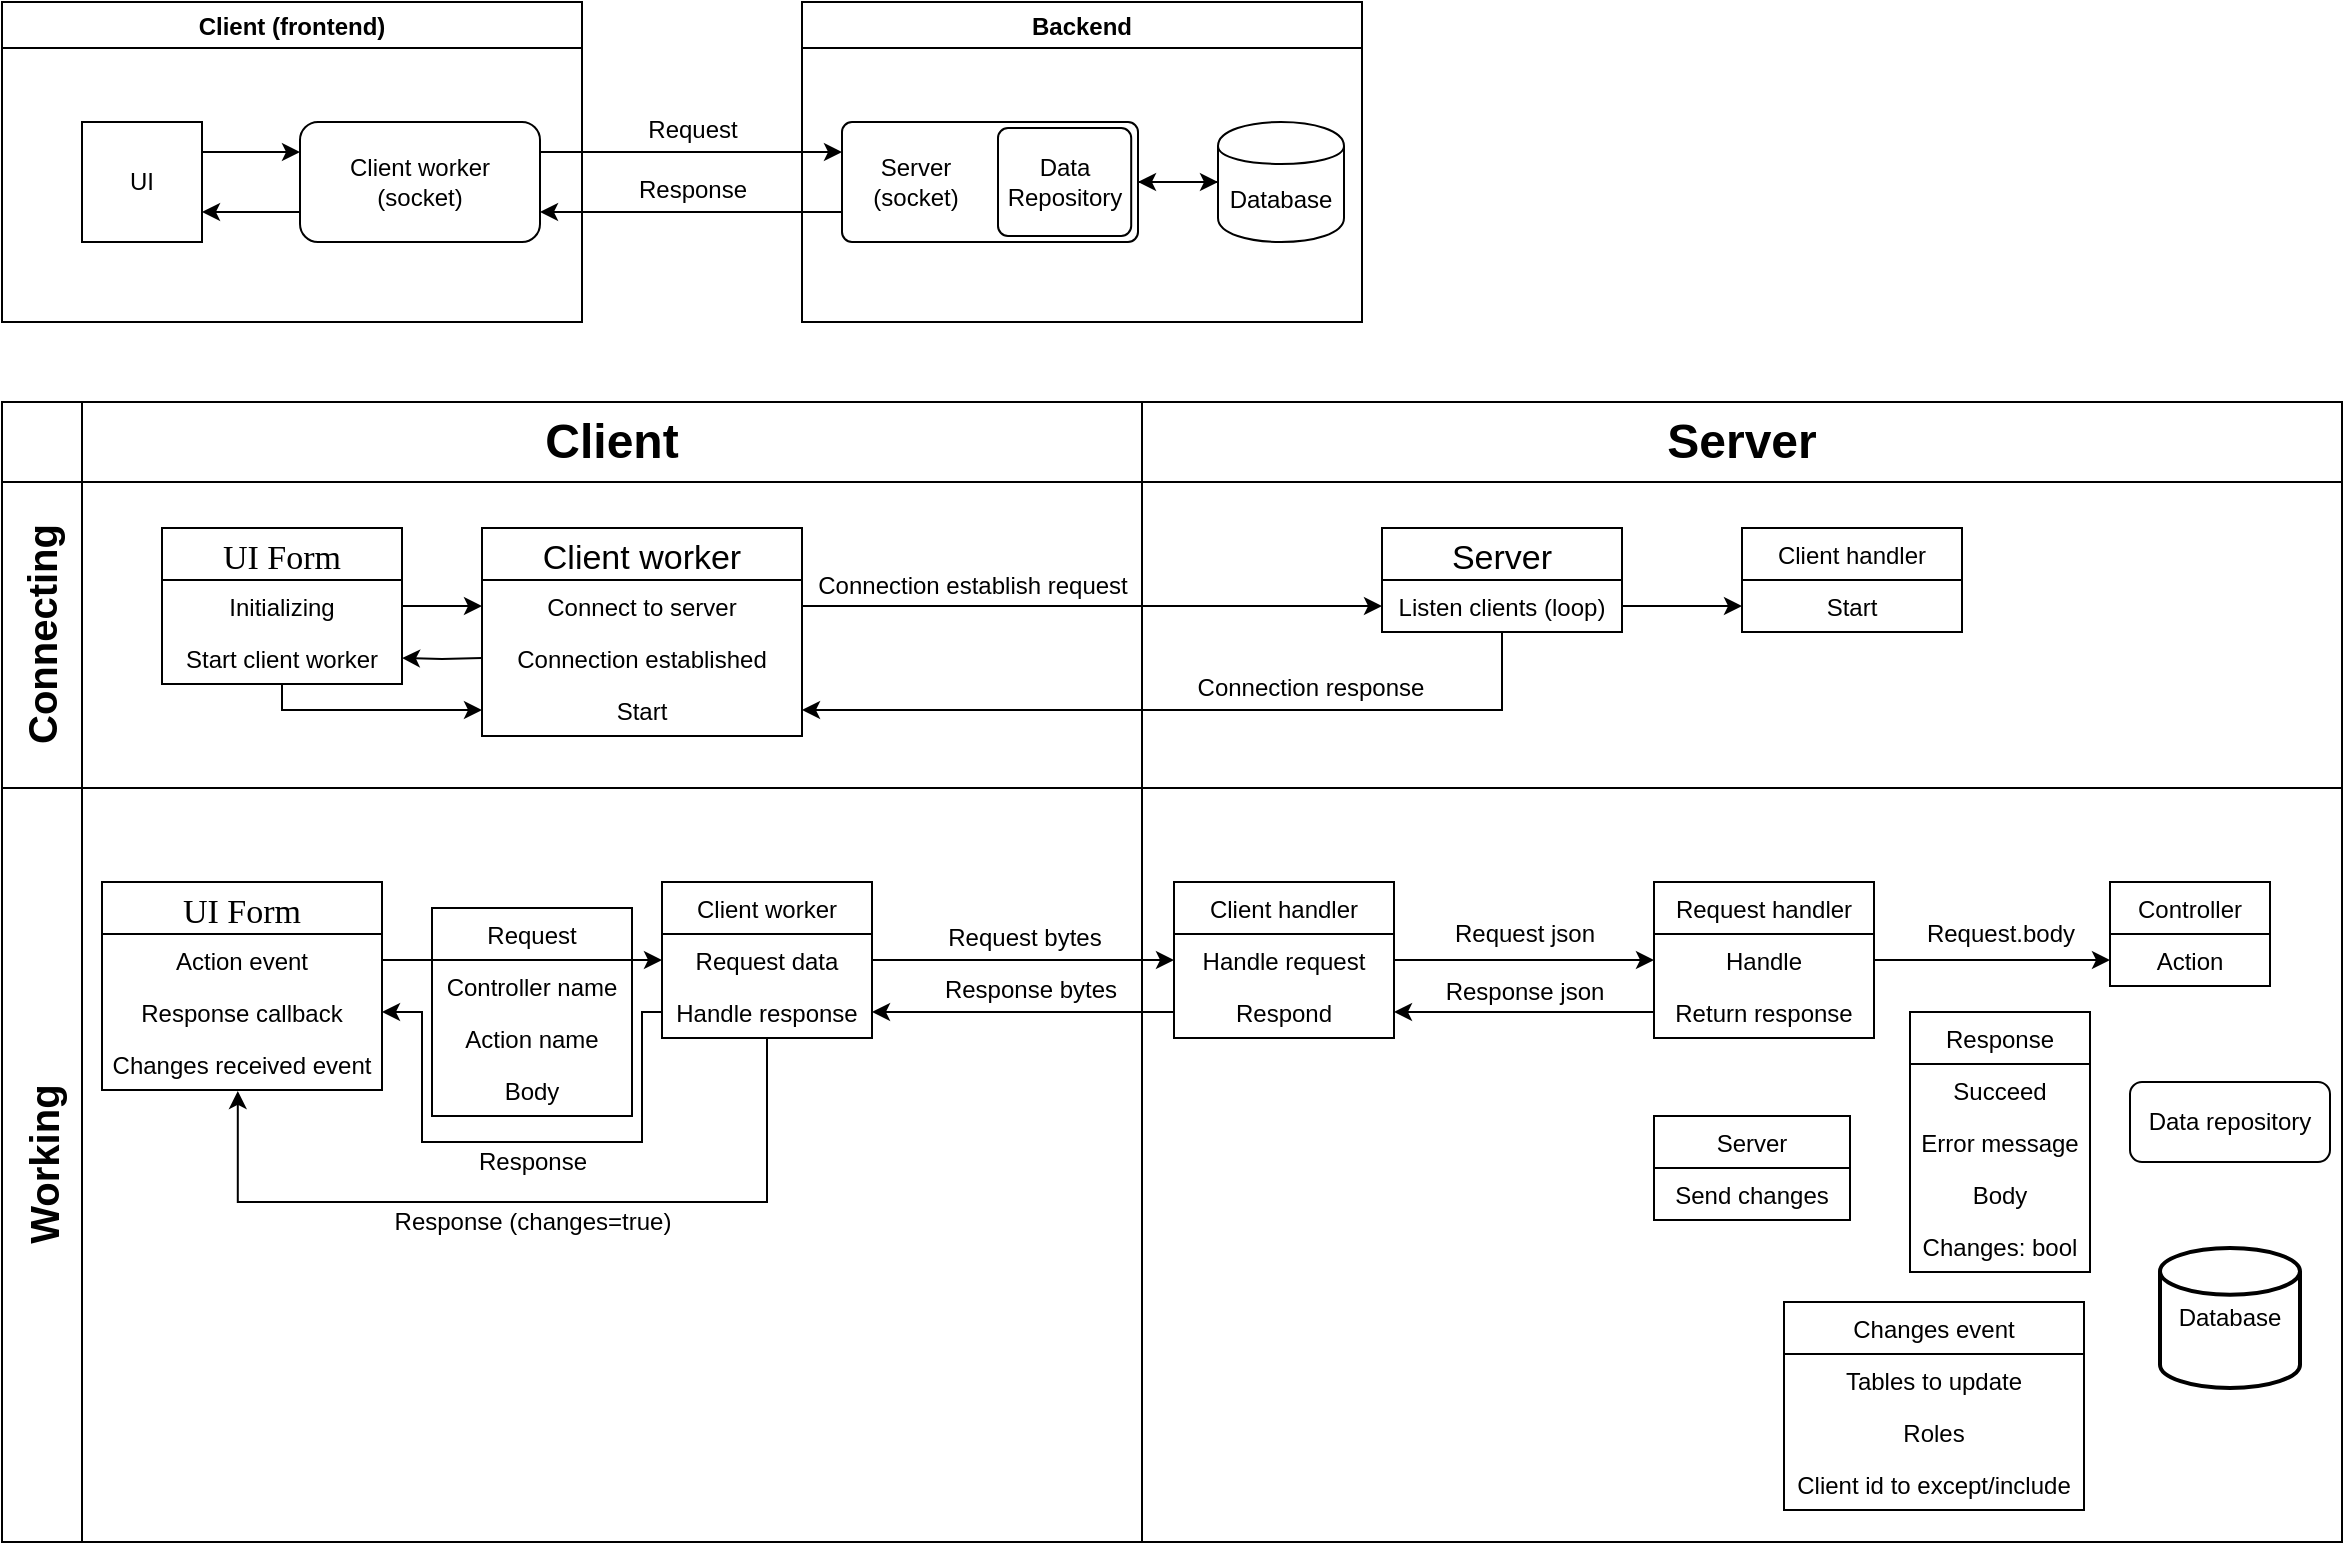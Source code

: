 <mxfile version="13.2.2" type="device" pages="2"><diagram id="tysnyzBJEYy4Z3lOVbUN" name="Client-Server"><mxGraphModel dx="797" dy="392" grid="1" gridSize="10" guides="1" tooltips="1" connect="1" arrows="1" fold="1" page="1" pageScale="1" pageWidth="1169" pageHeight="827" math="0" shadow="0"><root><mxCell id="0"/><mxCell id="1" parent="0"/><mxCell id="qZ5U50Q5e_HYeIJ6L6o8-1" value="Client (frontend)" style="swimlane;" parent="1" vertex="1"><mxGeometry width="290" height="160" as="geometry"/></mxCell><mxCell id="qZ5U50Q5e_HYeIJ6L6o8-16" style="edgeStyle=orthogonalEdgeStyle;rounded=0;orthogonalLoop=1;jettySize=auto;html=1;exitX=1;exitY=0.25;exitDx=0;exitDy=0;entryX=0;entryY=0.25;entryDx=0;entryDy=0;" parent="qZ5U50Q5e_HYeIJ6L6o8-1" source="qZ5U50Q5e_HYeIJ6L6o8-2" target="qZ5U50Q5e_HYeIJ6L6o8-3" edge="1"><mxGeometry relative="1" as="geometry"/></mxCell><mxCell id="qZ5U50Q5e_HYeIJ6L6o8-2" value="UI" style="whiteSpace=wrap;html=1;aspect=fixed;" parent="qZ5U50Q5e_HYeIJ6L6o8-1" vertex="1"><mxGeometry x="40" y="60" width="60" height="60" as="geometry"/></mxCell><mxCell id="qZ5U50Q5e_HYeIJ6L6o8-17" style="edgeStyle=orthogonalEdgeStyle;rounded=0;orthogonalLoop=1;jettySize=auto;html=1;exitX=0;exitY=0.75;exitDx=0;exitDy=0;entryX=1;entryY=0.75;entryDx=0;entryDy=0;" parent="qZ5U50Q5e_HYeIJ6L6o8-1" source="qZ5U50Q5e_HYeIJ6L6o8-3" target="qZ5U50Q5e_HYeIJ6L6o8-2" edge="1"><mxGeometry relative="1" as="geometry"/></mxCell><mxCell id="qZ5U50Q5e_HYeIJ6L6o8-3" value="Client worker&lt;br&gt;(socket)" style="rounded=1;whiteSpace=wrap;html=1;" parent="qZ5U50Q5e_HYeIJ6L6o8-1" vertex="1"><mxGeometry x="149" y="60" width="120" height="60" as="geometry"/></mxCell><mxCell id="qZ5U50Q5e_HYeIJ6L6o8-5" value="Backend" style="swimlane;" parent="1" vertex="1"><mxGeometry x="400" width="280" height="160" as="geometry"/></mxCell><mxCell id="qZ5U50Q5e_HYeIJ6L6o8-15" style="edgeStyle=orthogonalEdgeStyle;rounded=0;orthogonalLoop=1;jettySize=auto;html=1;entryX=0;entryY=0.5;entryDx=0;entryDy=0;" parent="qZ5U50Q5e_HYeIJ6L6o8-5" source="qZ5U50Q5e_HYeIJ6L6o8-6" target="qZ5U50Q5e_HYeIJ6L6o8-11" edge="1"><mxGeometry relative="1" as="geometry"/></mxCell><mxCell id="qZ5U50Q5e_HYeIJ6L6o8-6" value="" style="rounded=1;absoluteArcSize=1;html=1;arcSize=10;" parent="qZ5U50Q5e_HYeIJ6L6o8-5" vertex="1"><mxGeometry x="20" y="60" width="148" height="60" as="geometry"/></mxCell><mxCell id="qZ5U50Q5e_HYeIJ6L6o8-7" value="Server&lt;br&gt;(socket)" style="html=1;shape=mxgraph.er.anchor;whiteSpace=wrap;" parent="qZ5U50Q5e_HYeIJ6L6o8-6" vertex="1"><mxGeometry width="74" height="60" as="geometry"/></mxCell><mxCell id="qZ5U50Q5e_HYeIJ6L6o8-8" value="Data&lt;br&gt;Repository" style="rounded=1;absoluteArcSize=1;html=1;arcSize=10;whiteSpace=wrap;points=[];strokeColor=inherit;fillColor=inherit;" parent="qZ5U50Q5e_HYeIJ6L6o8-6" vertex="1"><mxGeometry x="78" y="3" width="66.6" height="54" as="geometry"/></mxCell><mxCell id="qZ5U50Q5e_HYeIJ6L6o8-14" style="edgeStyle=orthogonalEdgeStyle;rounded=0;orthogonalLoop=1;jettySize=auto;html=1;entryX=1;entryY=0.5;entryDx=0;entryDy=0;" parent="qZ5U50Q5e_HYeIJ6L6o8-5" source="qZ5U50Q5e_HYeIJ6L6o8-11" target="qZ5U50Q5e_HYeIJ6L6o8-6" edge="1"><mxGeometry relative="1" as="geometry"/></mxCell><mxCell id="qZ5U50Q5e_HYeIJ6L6o8-11" value="Database" style="shape=cylinder;whiteSpace=wrap;html=1;boundedLbl=1;backgroundOutline=1;" parent="qZ5U50Q5e_HYeIJ6L6o8-5" vertex="1"><mxGeometry x="208" y="60" width="63" height="60" as="geometry"/></mxCell><mxCell id="qZ5U50Q5e_HYeIJ6L6o8-9" style="edgeStyle=orthogonalEdgeStyle;rounded=0;orthogonalLoop=1;jettySize=auto;html=1;exitX=1;exitY=0.25;exitDx=0;exitDy=0;entryX=0;entryY=0.25;entryDx=0;entryDy=0;" parent="1" source="qZ5U50Q5e_HYeIJ6L6o8-3" target="qZ5U50Q5e_HYeIJ6L6o8-6" edge="1"><mxGeometry relative="1" as="geometry"/></mxCell><mxCell id="qZ5U50Q5e_HYeIJ6L6o8-10" style="edgeStyle=orthogonalEdgeStyle;rounded=0;orthogonalLoop=1;jettySize=auto;html=1;exitX=0;exitY=0.75;exitDx=0;exitDy=0;entryX=1;entryY=0.75;entryDx=0;entryDy=0;" parent="1" source="qZ5U50Q5e_HYeIJ6L6o8-6" target="qZ5U50Q5e_HYeIJ6L6o8-3" edge="1"><mxGeometry relative="1" as="geometry"/></mxCell><mxCell id="qZ5U50Q5e_HYeIJ6L6o8-18" value="Request" style="text;html=1;align=center;verticalAlign=middle;resizable=0;points=[];autosize=1;" parent="1" vertex="1"><mxGeometry x="315" y="54" width="60" height="20" as="geometry"/></mxCell><mxCell id="qZ5U50Q5e_HYeIJ6L6o8-19" value="Response" style="text;html=1;align=center;verticalAlign=middle;resizable=0;points=[];autosize=1;" parent="1" vertex="1"><mxGeometry x="310" y="84" width="70" height="20" as="geometry"/></mxCell><mxCell id="iik-IJFxC-QK5oV2xDlJ-41" value="" style="swimlane;html=1;whiteSpace=wrap;collapsible=0;recursiveResize=0;expand=0;pointerEvents=0;childLayout=tableLayout;startSize=0;" vertex="1" parent="1"><mxGeometry y="200" width="1170" height="570" as="geometry"/></mxCell><mxCell id="iik-IJFxC-QK5oV2xDlJ-42" value="" style="swimlane;html=1;whiteSpace=wrap;collapsible=0;recursiveResize=0;expand=0;pointerEvents=0;horizontal=0;points=[[0,0.5],[1,0.5]];portConstraint=eastwest;startSize=40;" vertex="1" parent="iik-IJFxC-QK5oV2xDlJ-41"><mxGeometry width="1170" height="40" as="geometry"/></mxCell><mxCell id="iik-IJFxC-QK5oV2xDlJ-43" value="Client" style="swimlane;html=1;whiteSpace=wrap;collapsible=0;recursiveResize=0;expand=0;pointerEvents=0;connectable=0;startSize=40;fontSize=24;" vertex="1" parent="iik-IJFxC-QK5oV2xDlJ-42"><mxGeometry x="40" width="530" height="40" as="geometry"/></mxCell><mxCell id="iik-IJFxC-QK5oV2xDlJ-44" value="Server" style="swimlane;html=1;whiteSpace=wrap;collapsible=0;recursiveResize=0;expand=0;pointerEvents=0;connectable=0;startSize=40;fontSize=24;" vertex="1" parent="iik-IJFxC-QK5oV2xDlJ-42"><mxGeometry x="570" width="600" height="40" as="geometry"/></mxCell><mxCell id="iik-IJFxC-QK5oV2xDlJ-46" value="Connecting" style="swimlane;html=1;whiteSpace=wrap;collapsible=0;recursiveResize=0;expand=0;pointerEvents=0;horizontal=0;points=[[0,0.5],[1,0.5]];portConstraint=eastwest;startSize=40;fontSize=20;" vertex="1" parent="iik-IJFxC-QK5oV2xDlJ-41"><mxGeometry y="40" width="1170" height="153" as="geometry"/></mxCell><mxCell id="iik-IJFxC-QK5oV2xDlJ-47" value="" style="swimlane;html=1;whiteSpace=wrap;collapsible=0;recursiveResize=0;expand=0;pointerEvents=0;connectable=0;startSize=0;" vertex="1" parent="iik-IJFxC-QK5oV2xDlJ-46"><mxGeometry x="40" width="530" height="153" as="geometry"/></mxCell><mxCell id="ppUu-UoYJEjssafHnzCn-43" style="edgeStyle=orthogonalEdgeStyle;rounded=0;orthogonalLoop=1;jettySize=auto;html=1;exitX=1;exitY=0.5;exitDx=0;exitDy=0;entryX=0;entryY=0.5;entryDx=0;entryDy=0;fontSize=17;" parent="iik-IJFxC-QK5oV2xDlJ-47" source="ppUu-UoYJEjssafHnzCn-48" target="ppUu-UoYJEjssafHnzCn-50" edge="1"><mxGeometry relative="1" as="geometry"/></mxCell><mxCell id="ppUu-UoYJEjssafHnzCn-72" style="edgeStyle=orthogonalEdgeStyle;rounded=0;orthogonalLoop=1;jettySize=auto;html=1;entryX=0;entryY=0.5;entryDx=0;entryDy=0;fontFamily=Helvetica;fontSize=12;" parent="iik-IJFxC-QK5oV2xDlJ-47" source="ppUu-UoYJEjssafHnzCn-47" target="ppUu-UoYJEjssafHnzCn-71" edge="1"><mxGeometry relative="1" as="geometry"><Array as="points"><mxPoint x="100" y="114"/></Array></mxGeometry></mxCell><mxCell id="ppUu-UoYJEjssafHnzCn-61" style="edgeStyle=orthogonalEdgeStyle;rounded=0;orthogonalLoop=1;jettySize=auto;html=1;fontFamily=Helvetica;fontSize=12;" parent="iik-IJFxC-QK5oV2xDlJ-47" target="ppUu-UoYJEjssafHnzCn-60" edge="1"><mxGeometry relative="1" as="geometry"><mxPoint x="200" y="88" as="sourcePoint"/></mxGeometry></mxCell><mxCell id="ppUu-UoYJEjssafHnzCn-66" style="edgeStyle=orthogonalEdgeStyle;rounded=0;orthogonalLoop=1;jettySize=auto;html=1;entryX=0;entryY=0.5;entryDx=0;entryDy=0;fontFamily=Helvetica;fontSize=12;" parent="iik-IJFxC-QK5oV2xDlJ-47" source="ppUu-UoYJEjssafHnzCn-52" target="ppUu-UoYJEjssafHnzCn-63" edge="1"><mxGeometry relative="1" as="geometry"/></mxCell><mxCell id="ppUu-UoYJEjssafHnzCn-51" value="Server" style="swimlane;fontStyle=0;childLayout=stackLayout;horizontal=1;startSize=26;fillColor=none;horizontalStack=0;resizeParent=1;resizeParentMax=0;resizeLast=0;collapsible=1;marginBottom=0;fontSize=17;align=center;" parent="iik-IJFxC-QK5oV2xDlJ-47" vertex="1"><mxGeometry x="650" y="23" width="120" height="52" as="geometry"/></mxCell><mxCell id="ppUu-UoYJEjssafHnzCn-52" value="Listen clients (loop)" style="text;strokeColor=none;fillColor=none;align=center;verticalAlign=top;spacingLeft=4;spacingRight=4;overflow=hidden;rotatable=0;points=[[0,0.5],[1,0.5]];portConstraint=eastwest;" parent="ppUu-UoYJEjssafHnzCn-51" vertex="1"><mxGeometry y="26" width="120" height="26" as="geometry"/></mxCell><mxCell id="ppUu-UoYJEjssafHnzCn-62" value="Client handler" style="swimlane;fontStyle=0;childLayout=stackLayout;horizontal=1;startSize=26;fillColor=none;horizontalStack=0;resizeParent=1;resizeParentMax=0;resizeLast=0;collapsible=1;marginBottom=0;fontFamily=Helvetica;fontSize=12;align=center;" parent="iik-IJFxC-QK5oV2xDlJ-47" vertex="1"><mxGeometry x="830" y="23" width="110" height="52" as="geometry"/></mxCell><mxCell id="ppUu-UoYJEjssafHnzCn-63" value="Start" style="text;strokeColor=none;fillColor=none;align=center;verticalAlign=top;spacingLeft=4;spacingRight=4;overflow=hidden;rotatable=0;points=[[0,0.5],[1,0.5]];portConstraint=eastwest;" parent="ppUu-UoYJEjssafHnzCn-62" vertex="1"><mxGeometry y="26" width="110" height="26" as="geometry"/></mxCell><mxCell id="iik-IJFxC-QK5oV2xDlJ-69" style="edgeStyle=orthogonalEdgeStyle;rounded=0;orthogonalLoop=1;jettySize=auto;html=1;entryX=0;entryY=0.5;entryDx=0;entryDy=0;" edge="1" parent="iik-IJFxC-QK5oV2xDlJ-47" source="ppUu-UoYJEjssafHnzCn-50" target="ppUu-UoYJEjssafHnzCn-52"><mxGeometry relative="1" as="geometry"/></mxCell><mxCell id="iik-IJFxC-QK5oV2xDlJ-70" style="edgeStyle=orthogonalEdgeStyle;rounded=0;orthogonalLoop=1;jettySize=auto;html=1;entryX=1;entryY=0.5;entryDx=0;entryDy=0;" edge="1" parent="iik-IJFxC-QK5oV2xDlJ-47" source="ppUu-UoYJEjssafHnzCn-51" target="ppUu-UoYJEjssafHnzCn-71"><mxGeometry relative="1" as="geometry"/></mxCell><mxCell id="ppUu-UoYJEjssafHnzCn-54" value="Connection establish request" style="text;html=1;align=center;verticalAlign=middle;resizable=0;points=[];autosize=1;fontSize=12;fontFamily=Helvetica;" parent="iik-IJFxC-QK5oV2xDlJ-47" vertex="1"><mxGeometry x="360" y="42" width="170" height="20" as="geometry"/></mxCell><mxCell id="ppUu-UoYJEjssafHnzCn-59" value="Connection response" style="text;html=1;align=center;verticalAlign=middle;resizable=0;points=[];autosize=1;fontSize=12;fontFamily=Helvetica;" parent="iik-IJFxC-QK5oV2xDlJ-47" vertex="1"><mxGeometry x="549" y="92.5" width="130" height="20" as="geometry"/></mxCell><mxCell id="ppUu-UoYJEjssafHnzCn-49" value="Client worker" style="swimlane;fontStyle=0;childLayout=stackLayout;horizontal=1;startSize=26;fillColor=none;horizontalStack=0;resizeParent=1;resizeParentMax=0;resizeLast=0;collapsible=1;marginBottom=0;fontSize=17;align=center;" parent="iik-IJFxC-QK5oV2xDlJ-47" vertex="1"><mxGeometry x="200" y="23" width="160" height="104" as="geometry"/></mxCell><mxCell id="ppUu-UoYJEjssafHnzCn-50" value="Connect to server" style="text;strokeColor=none;fillColor=none;align=center;verticalAlign=top;spacingLeft=4;spacingRight=4;overflow=hidden;rotatable=0;points=[[0,0.5],[1,0.5]];portConstraint=eastwest;" parent="ppUu-UoYJEjssafHnzCn-49" vertex="1"><mxGeometry y="26" width="160" height="26" as="geometry"/></mxCell><mxCell id="ppUu-UoYJEjssafHnzCn-68" value="Connection established" style="text;strokeColor=none;fillColor=none;align=center;verticalAlign=top;spacingLeft=4;spacingRight=4;overflow=hidden;rotatable=0;points=[[0,0.5],[1,0.5]];portConstraint=eastwest;" parent="ppUu-UoYJEjssafHnzCn-49" vertex="1"><mxGeometry y="52" width="160" height="26" as="geometry"/></mxCell><mxCell id="ppUu-UoYJEjssafHnzCn-71" value="Start" style="text;strokeColor=none;fillColor=none;align=center;verticalAlign=top;spacingLeft=4;spacingRight=4;overflow=hidden;rotatable=0;points=[[0,0.5],[1,0.5]];portConstraint=eastwest;" parent="ppUu-UoYJEjssafHnzCn-49" vertex="1"><mxGeometry y="78" width="160" height="26" as="geometry"/></mxCell><mxCell id="ppUu-UoYJEjssafHnzCn-47" value="UI Form" style="swimlane;fontStyle=0;childLayout=stackLayout;horizontal=1;startSize=26;fillColor=none;horizontalStack=0;resizeParent=1;resizeParentMax=0;resizeLast=0;collapsible=1;marginBottom=0;fontFamily=consolas;fontSize=17;" parent="iik-IJFxC-QK5oV2xDlJ-47" vertex="1"><mxGeometry x="40" y="23" width="120" height="78" as="geometry"/></mxCell><mxCell id="ppUu-UoYJEjssafHnzCn-48" value="Initializing" style="text;strokeColor=none;fillColor=none;align=center;verticalAlign=top;spacingLeft=4;spacingRight=4;overflow=hidden;rotatable=0;points=[[0,0.5],[1,0.5]];portConstraint=eastwest;fontFamily=Helvetica;fontStyle=0;fontSize=12;" parent="ppUu-UoYJEjssafHnzCn-47" vertex="1"><mxGeometry y="26" width="120" height="26" as="geometry"/></mxCell><mxCell id="ppUu-UoYJEjssafHnzCn-60" value="Start client worker" style="text;strokeColor=none;fillColor=none;align=center;verticalAlign=top;spacingLeft=4;spacingRight=4;overflow=hidden;rotatable=0;points=[[0,0.5],[1,0.5]];portConstraint=eastwest;fontFamily=Helvetica;fontStyle=0;fontSize=12;" parent="ppUu-UoYJEjssafHnzCn-47" vertex="1"><mxGeometry y="52" width="120" height="26" as="geometry"/></mxCell><mxCell id="iik-IJFxC-QK5oV2xDlJ-48" value="" style="swimlane;html=1;whiteSpace=wrap;collapsible=0;recursiveResize=0;expand=0;pointerEvents=0;connectable=0;startSize=0;" vertex="1" parent="iik-IJFxC-QK5oV2xDlJ-46"><mxGeometry x="570" width="600" height="153" as="geometry"/></mxCell><mxCell id="iik-IJFxC-QK5oV2xDlJ-50" value="Working" style="swimlane;html=1;whiteSpace=wrap;collapsible=0;recursiveResize=0;expand=0;pointerEvents=0;horizontal=0;points=[[0,0.5],[1,0.5]];portConstraint=eastwest;startSize=40;fontSize=20;" vertex="1" parent="iik-IJFxC-QK5oV2xDlJ-41"><mxGeometry y="193" width="1170" height="377" as="geometry"/></mxCell><mxCell id="iik-IJFxC-QK5oV2xDlJ-51" value="" style="swimlane;html=1;whiteSpace=wrap;collapsible=0;recursiveResize=0;expand=0;pointerEvents=0;connectable=0;startSize=0;" vertex="1" parent="iik-IJFxC-QK5oV2xDlJ-50"><mxGeometry x="40" width="530" height="377" as="geometry"/></mxCell><mxCell id="ppUu-UoYJEjssafHnzCn-111" style="edgeStyle=orthogonalEdgeStyle;rounded=0;orthogonalLoop=1;jettySize=auto;html=1;fontFamily=Helvetica;fontSize=12;entryX=0;entryY=0.5;entryDx=0;entryDy=0;" parent="iik-IJFxC-QK5oV2xDlJ-51" source="ppUu-UoYJEjssafHnzCn-17" target="ppUu-UoYJEjssafHnzCn-120" edge="1"><mxGeometry relative="1" as="geometry"><mxPoint x="360" y="86" as="targetPoint"/></mxGeometry></mxCell><mxCell id="ppUu-UoYJEjssafHnzCn-127" style="edgeStyle=orthogonalEdgeStyle;rounded=0;orthogonalLoop=1;jettySize=auto;html=1;entryX=0.485;entryY=1.019;entryDx=0;entryDy=0;entryPerimeter=0;fontFamily=Helvetica;fontSize=12;" parent="iik-IJFxC-QK5oV2xDlJ-51" source="ppUu-UoYJEjssafHnzCn-119" target="ppUu-UoYJEjssafHnzCn-108" edge="1"><mxGeometry relative="1" as="geometry"><Array as="points"><mxPoint x="342" y="207"/><mxPoint x="78" y="207"/></Array></mxGeometry></mxCell><mxCell id="ppUu-UoYJEjssafHnzCn-123" style="edgeStyle=orthogonalEdgeStyle;rounded=0;orthogonalLoop=1;jettySize=auto;html=1;entryX=1;entryY=0.5;entryDx=0;entryDy=0;fontFamily=Helvetica;fontSize=12;" parent="iik-IJFxC-QK5oV2xDlJ-51" source="ppUu-UoYJEjssafHnzCn-121" target="ppUu-UoYJEjssafHnzCn-104" edge="1"><mxGeometry relative="1" as="geometry"><Array as="points"><mxPoint x="280" y="112"/><mxPoint x="280" y="177"/><mxPoint x="170" y="177"/><mxPoint x="170" y="112"/></Array></mxGeometry></mxCell><mxCell id="ppUu-UoYJEjssafHnzCn-42" value="Request bytes" style="text;html=1;align=center;verticalAlign=middle;resizable=0;points=[];autosize=1;fontSize=12;fontFamily=Helvetica;" parent="iik-IJFxC-QK5oV2xDlJ-51" vertex="1"><mxGeometry x="426" y="65" width="90" height="20" as="geometry"/></mxCell><mxCell id="ppUu-UoYJEjssafHnzCn-119" value="Client worker" style="swimlane;fontStyle=0;childLayout=stackLayout;horizontal=1;startSize=26;fillColor=none;horizontalStack=0;resizeParent=1;resizeParentMax=0;resizeLast=0;collapsible=1;marginBottom=0;shadow=0;glass=0;fontFamily=Helvetica;fontSize=12;align=center;" parent="iik-IJFxC-QK5oV2xDlJ-51" vertex="1"><mxGeometry x="290" y="47" width="105" height="78" as="geometry"/></mxCell><mxCell id="ppUu-UoYJEjssafHnzCn-120" value="Request data" style="text;strokeColor=none;fillColor=none;align=center;verticalAlign=top;spacingLeft=4;spacingRight=4;overflow=hidden;rotatable=0;points=[[0,0.5],[1,0.5]];portConstraint=eastwest;" parent="ppUu-UoYJEjssafHnzCn-119" vertex="1"><mxGeometry y="26" width="105" height="26" as="geometry"/></mxCell><mxCell id="ppUu-UoYJEjssafHnzCn-121" value="Handle response" style="text;strokeColor=none;fillColor=none;align=center;verticalAlign=top;spacingLeft=4;spacingRight=4;overflow=hidden;rotatable=0;points=[[0,0.5],[1,0.5]];portConstraint=eastwest;" parent="ppUu-UoYJEjssafHnzCn-119" vertex="1"><mxGeometry y="52" width="105" height="26" as="geometry"/></mxCell><mxCell id="ppUu-UoYJEjssafHnzCn-103" value="Response bytes" style="text;html=1;align=center;verticalAlign=middle;resizable=0;points=[];autosize=1;fontSize=12;fontFamily=Helvetica;" parent="iik-IJFxC-QK5oV2xDlJ-51" vertex="1"><mxGeometry x="424" y="91" width="100" height="20" as="geometry"/></mxCell><mxCell id="ppUu-UoYJEjssafHnzCn-83" value="Request" style="swimlane;fontStyle=0;childLayout=stackLayout;horizontal=1;startSize=26;fillColor=none;horizontalStack=0;resizeParent=1;resizeParentMax=0;resizeLast=0;collapsible=1;marginBottom=0;fontFamily=Helvetica;fontSize=12;align=center;glass=0;swimlaneLine=1;shadow=0;swimlaneFillColor=none;" parent="iik-IJFxC-QK5oV2xDlJ-51" vertex="1"><mxGeometry x="175" y="60" width="100" height="104" as="geometry"><mxRectangle x="164" y="173" width="80" height="26" as="alternateBounds"/></mxGeometry></mxCell><mxCell id="ppUu-UoYJEjssafHnzCn-84" value="Controller name" style="text;strokeColor=none;fillColor=none;align=center;verticalAlign=top;spacingLeft=4;spacingRight=4;overflow=hidden;rotatable=0;points=[[0,0.5],[1,0.5]];portConstraint=eastwest;" parent="ppUu-UoYJEjssafHnzCn-83" vertex="1"><mxGeometry y="26" width="100" height="26" as="geometry"/></mxCell><mxCell id="ppUu-UoYJEjssafHnzCn-85" value="Action name" style="text;strokeColor=none;fillColor=none;align=center;verticalAlign=top;spacingLeft=4;spacingRight=4;overflow=hidden;rotatable=0;points=[[0,0.5],[1,0.5]];portConstraint=eastwest;" parent="ppUu-UoYJEjssafHnzCn-83" vertex="1"><mxGeometry y="52" width="100" height="26" as="geometry"/></mxCell><mxCell id="ppUu-UoYJEjssafHnzCn-86" value="Body" style="text;strokeColor=none;fillColor=none;align=center;verticalAlign=top;spacingLeft=4;spacingRight=4;overflow=hidden;rotatable=0;points=[[0,0.5],[1,0.5]];portConstraint=eastwest;" parent="ppUu-UoYJEjssafHnzCn-83" vertex="1"><mxGeometry y="78" width="100" height="26" as="geometry"/></mxCell><mxCell id="ppUu-UoYJEjssafHnzCn-16" value="UI Form" style="swimlane;fontStyle=0;childLayout=stackLayout;horizontal=1;startSize=26;fillColor=none;horizontalStack=0;resizeParent=1;resizeParentMax=0;resizeLast=0;collapsible=1;marginBottom=0;fontFamily=consolas;fontSize=17;" parent="iik-IJFxC-QK5oV2xDlJ-51" vertex="1"><mxGeometry x="10" y="47" width="140" height="104" as="geometry"/></mxCell><mxCell id="ppUu-UoYJEjssafHnzCn-17" value="Action event" style="text;strokeColor=none;fillColor=none;align=center;verticalAlign=top;spacingLeft=4;spacingRight=4;overflow=hidden;rotatable=0;points=[[0,0.5],[1,0.5]];portConstraint=eastwest;fontFamily=Helvetica;fontStyle=0;fontSize=12;" parent="ppUu-UoYJEjssafHnzCn-16" vertex="1"><mxGeometry y="26" width="140" height="26" as="geometry"/></mxCell><mxCell id="ppUu-UoYJEjssafHnzCn-104" value="Response callback" style="text;strokeColor=none;fillColor=none;align=center;verticalAlign=top;spacingLeft=4;spacingRight=4;overflow=hidden;rotatable=0;points=[[0,0.5],[1,0.5]];portConstraint=eastwest;fontFamily=Helvetica;fontStyle=0;fontSize=12;" parent="ppUu-UoYJEjssafHnzCn-16" vertex="1"><mxGeometry y="52" width="140" height="26" as="geometry"/></mxCell><mxCell id="ppUu-UoYJEjssafHnzCn-108" value="Changes received event" style="text;strokeColor=none;fillColor=none;align=center;verticalAlign=top;spacingLeft=4;spacingRight=4;overflow=hidden;rotatable=0;points=[[0,0.5],[1,0.5]];portConstraint=eastwest;fontFamily=Helvetica;fontStyle=0;fontSize=12;" parent="ppUu-UoYJEjssafHnzCn-16" vertex="1"><mxGeometry y="78" width="140" height="26" as="geometry"/></mxCell><mxCell id="ppUu-UoYJEjssafHnzCn-106" value="Response" style="text;html=1;align=center;verticalAlign=middle;resizable=0;points=[];autosize=1;fontSize=12;fontFamily=Helvetica;" parent="iik-IJFxC-QK5oV2xDlJ-51" vertex="1"><mxGeometry x="190" y="177" width="70" height="20" as="geometry"/></mxCell><mxCell id="ppUu-UoYJEjssafHnzCn-128" value="Response (changes=true)" style="text;html=1;align=center;verticalAlign=middle;resizable=0;points=[];autosize=1;fontSize=12;fontFamily=Helvetica;" parent="iik-IJFxC-QK5oV2xDlJ-51" vertex="1"><mxGeometry x="150" y="207" width="150" height="20" as="geometry"/></mxCell><mxCell id="iik-IJFxC-QK5oV2xDlJ-52" value="" style="swimlane;html=1;whiteSpace=wrap;collapsible=0;recursiveResize=0;expand=0;pointerEvents=0;connectable=0;startSize=0;" vertex="1" parent="iik-IJFxC-QK5oV2xDlJ-50"><mxGeometry x="570" width="600" height="377" as="geometry"/></mxCell><mxCell id="ppUu-UoYJEjssafHnzCn-79" style="edgeStyle=orthogonalEdgeStyle;rounded=0;orthogonalLoop=1;jettySize=auto;html=1;entryX=0;entryY=0.5;entryDx=0;entryDy=0;fontFamily=Helvetica;fontSize=12;" parent="iik-IJFxC-QK5oV2xDlJ-52" source="ppUu-UoYJEjssafHnzCn-74" target="ppUu-UoYJEjssafHnzCn-78" edge="1"><mxGeometry relative="1" as="geometry"/></mxCell><mxCell id="ppUu-UoYJEjssafHnzCn-80" value="Request json" style="text;html=1;align=center;verticalAlign=middle;resizable=0;points=[];autosize=1;fontSize=12;fontFamily=Helvetica;" parent="iik-IJFxC-QK5oV2xDlJ-52" vertex="1"><mxGeometry x="146" y="63" width="90" height="20" as="geometry"/></mxCell><mxCell id="ppUu-UoYJEjssafHnzCn-88" style="edgeStyle=orthogonalEdgeStyle;rounded=0;orthogonalLoop=1;jettySize=auto;html=1;fontFamily=Helvetica;fontSize=12;" parent="iik-IJFxC-QK5oV2xDlJ-52" source="ppUu-UoYJEjssafHnzCn-78" target="ppUu-UoYJEjssafHnzCn-82" edge="1"><mxGeometry relative="1" as="geometry"/></mxCell><mxCell id="ppUu-UoYJEjssafHnzCn-99" style="edgeStyle=orthogonalEdgeStyle;rounded=0;orthogonalLoop=1;jettySize=auto;html=1;entryX=1;entryY=0.5;entryDx=0;entryDy=0;fontFamily=Helvetica;fontSize=12;" parent="iik-IJFxC-QK5oV2xDlJ-52" source="ppUu-UoYJEjssafHnzCn-90" target="ppUu-UoYJEjssafHnzCn-98" edge="1"><mxGeometry relative="1" as="geometry"/></mxCell><mxCell id="ppUu-UoYJEjssafHnzCn-100" value="Response json" style="text;html=1;align=center;verticalAlign=middle;resizable=0;points=[];autosize=1;fontSize=12;fontFamily=Helvetica;" parent="iik-IJFxC-QK5oV2xDlJ-52" vertex="1"><mxGeometry x="146" y="92" width="90" height="20" as="geometry"/></mxCell><mxCell id="ppUu-UoYJEjssafHnzCn-143" style="edgeStyle=orthogonalEdgeStyle;rounded=0;orthogonalLoop=1;jettySize=auto;html=1;exitX=0.75;exitY=1;exitDx=0;exitDy=0;entryX=0.5;entryY=0;entryDx=0;entryDy=0;strokeColor=#FFFFFF;fontFamily=Helvetica;fontSize=12;" parent="iik-IJFxC-QK5oV2xDlJ-52" source="ppUu-UoYJEjssafHnzCn-81" target="ppUu-UoYJEjssafHnzCn-134" edge="1"><mxGeometry relative="1" as="geometry"/></mxCell><mxCell id="ppUu-UoYJEjssafHnzCn-144" style="edgeStyle=orthogonalEdgeStyle;rounded=0;orthogonalLoop=1;jettySize=auto;html=1;exitX=0.25;exitY=1;exitDx=0;exitDy=0;entryX=1;entryY=0.5;entryDx=0;entryDy=0;strokeColor=#FFFFFF;fontFamily=Helvetica;fontSize=12;" parent="iik-IJFxC-QK5oV2xDlJ-52" source="ppUu-UoYJEjssafHnzCn-81" target="ppUu-UoYJEjssafHnzCn-90" edge="1"><mxGeometry relative="1" as="geometry"><Array as="points"><mxPoint x="504" y="112"/></Array></mxGeometry></mxCell><mxCell id="ppUu-UoYJEjssafHnzCn-149" style="edgeStyle=orthogonalEdgeStyle;rounded=0;orthogonalLoop=1;jettySize=auto;html=1;entryX=0.472;entryY=1.092;entryDx=0;entryDy=0;entryPerimeter=0;strokeColor=#FFFFFF;fontFamily=Helvetica;fontSize=12;exitX=0.496;exitY=1.082;exitDx=0;exitDy=0;exitPerimeter=0;" parent="iik-IJFxC-QK5oV2xDlJ-52" source="ppUu-UoYJEjssafHnzCn-82" target="ppUu-UoYJEjssafHnzCn-146" edge="1"><mxGeometry relative="1" as="geometry"><mxPoint x="524" y="117" as="sourcePoint"/><Array as="points"><mxPoint x="524" y="127"/><mxPoint x="484" y="127"/><mxPoint x="484" y="257"/><mxPoint x="302" y="257"/></Array></mxGeometry></mxCell><mxCell id="ppUu-UoYJEjssafHnzCn-129" value="Request.body" style="text;html=1;align=center;verticalAlign=middle;resizable=0;points=[];autosize=1;fontSize=12;fontFamily=Helvetica;" parent="iik-IJFxC-QK5oV2xDlJ-52" vertex="1"><mxGeometry x="384" y="63" width="90" height="20" as="geometry"/></mxCell><mxCell id="ppUu-UoYJEjssafHnzCn-137" style="edgeStyle=orthogonalEdgeStyle;rounded=0;orthogonalLoop=1;jettySize=auto;html=1;fontFamily=Helvetica;fontSize=12;labelPosition=center;verticalLabelPosition=middle;align=center;verticalAlign=middle;textDirection=ltr;horizontal=1;entryX=0.5;entryY=0;entryDx=0;entryDy=0;entryPerimeter=0;strokeColor=#FFFFFF;" parent="iik-IJFxC-QK5oV2xDlJ-52" source="ppUu-UoYJEjssafHnzCn-134" target="ppUu-UoYJEjssafHnzCn-136" edge="1"><mxGeometry relative="1" as="geometry"/></mxCell><mxCell id="ppUu-UoYJEjssafHnzCn-142" style="edgeStyle=orthogonalEdgeStyle;rounded=0;orthogonalLoop=1;jettySize=auto;html=1;exitX=0.5;exitY=0;exitDx=0;exitDy=0;entryX=0.75;entryY=1;entryDx=0;entryDy=0;strokeColor=#FFFFFF;fontFamily=Helvetica;fontSize=12;" parent="iik-IJFxC-QK5oV2xDlJ-52" source="ppUu-UoYJEjssafHnzCn-134" target="ppUu-UoYJEjssafHnzCn-81" edge="1"><mxGeometry relative="1" as="geometry"/></mxCell><mxCell id="ppUu-UoYJEjssafHnzCn-138" style="edgeStyle=orthogonalEdgeStyle;rounded=0;orthogonalLoop=1;jettySize=auto;html=1;entryX=0.5;entryY=1;entryDx=0;entryDy=0;strokeColor=#FFFFFF;fontFamily=Helvetica;fontSize=12;" parent="iik-IJFxC-QK5oV2xDlJ-52" source="ppUu-UoYJEjssafHnzCn-136" target="ppUu-UoYJEjssafHnzCn-134" edge="1"><mxGeometry relative="1" as="geometry"/></mxCell><mxCell id="ppUu-UoYJEjssafHnzCn-151" style="edgeStyle=orthogonalEdgeStyle;rounded=0;orthogonalLoop=1;jettySize=auto;html=1;entryX=0.403;entryY=1.112;entryDx=0;entryDy=0;entryPerimeter=0;strokeColor=#FFFFFF;fontFamily=Helvetica;fontSize=12;" parent="iik-IJFxC-QK5oV2xDlJ-52" source="ppUu-UoYJEjssafHnzCn-146" target="ppUu-UoYJEjssafHnzCn-100" edge="1"><mxGeometry relative="1" as="geometry"/></mxCell><mxCell id="ppUu-UoYJEjssafHnzCn-73" value="Client handler" style="swimlane;fontStyle=0;childLayout=stackLayout;horizontal=1;startSize=26;fillColor=none;horizontalStack=0;resizeParent=1;resizeParentMax=0;resizeLast=0;collapsible=1;marginBottom=0;fontFamily=Helvetica;fontSize=12;align=center;" parent="iik-IJFxC-QK5oV2xDlJ-52" vertex="1"><mxGeometry x="16" y="47" width="110" height="78" as="geometry"/></mxCell><mxCell id="ppUu-UoYJEjssafHnzCn-74" value="Handle request" style="text;strokeColor=none;fillColor=none;align=center;verticalAlign=top;spacingLeft=4;spacingRight=4;overflow=hidden;rotatable=0;points=[[0,0.5],[1,0.5]];portConstraint=eastwest;" parent="ppUu-UoYJEjssafHnzCn-73" vertex="1"><mxGeometry y="26" width="110" height="26" as="geometry"/></mxCell><mxCell id="ppUu-UoYJEjssafHnzCn-98" value="Respond" style="text;strokeColor=none;fillColor=none;align=center;verticalAlign=top;spacingLeft=4;spacingRight=4;overflow=hidden;rotatable=0;points=[[0,0.5],[1,0.5]];portConstraint=eastwest;" parent="ppUu-UoYJEjssafHnzCn-73" vertex="1"><mxGeometry y="52" width="110" height="26" as="geometry"/></mxCell><mxCell id="ppUu-UoYJEjssafHnzCn-77" value="Request handler" style="swimlane;fontStyle=0;childLayout=stackLayout;horizontal=1;startSize=26;fillColor=none;horizontalStack=0;resizeParent=1;resizeParentMax=0;resizeLast=0;collapsible=1;marginBottom=0;fontFamily=Helvetica;fontSize=12;align=center;" parent="iik-IJFxC-QK5oV2xDlJ-52" vertex="1"><mxGeometry x="256" y="47" width="110" height="78" as="geometry"/></mxCell><mxCell id="ppUu-UoYJEjssafHnzCn-78" value="Handle" style="text;strokeColor=none;fillColor=none;align=center;verticalAlign=top;spacingLeft=4;spacingRight=4;overflow=hidden;rotatable=0;points=[[0,0.5],[1,0.5]];portConstraint=eastwest;" parent="ppUu-UoYJEjssafHnzCn-77" vertex="1"><mxGeometry y="26" width="110" height="26" as="geometry"/></mxCell><mxCell id="ppUu-UoYJEjssafHnzCn-90" value="Return response" style="text;strokeColor=none;fillColor=none;align=center;verticalAlign=top;spacingLeft=4;spacingRight=4;overflow=hidden;rotatable=0;points=[[0,0.5],[1,0.5]];portConstraint=eastwest;" parent="ppUu-UoYJEjssafHnzCn-77" vertex="1"><mxGeometry y="52" width="110" height="26" as="geometry"/></mxCell><mxCell id="ppUu-UoYJEjssafHnzCn-81" value="Controller" style="swimlane;fontStyle=0;childLayout=stackLayout;horizontal=1;startSize=26;fillColor=none;horizontalStack=0;resizeParent=1;resizeParentMax=0;resizeLast=0;collapsible=1;marginBottom=0;fontFamily=Helvetica;fontSize=12;align=center;" parent="iik-IJFxC-QK5oV2xDlJ-52" vertex="1"><mxGeometry x="484" y="47" width="80" height="52" as="geometry"/></mxCell><mxCell id="ppUu-UoYJEjssafHnzCn-82" value="Action" style="text;strokeColor=none;fillColor=none;align=center;verticalAlign=top;spacingLeft=4;spacingRight=4;overflow=hidden;rotatable=0;points=[[0,0.5],[1,0.5]];portConstraint=eastwest;" parent="ppUu-UoYJEjssafHnzCn-81" vertex="1"><mxGeometry y="26" width="80" height="26" as="geometry"/></mxCell><mxCell id="ppUu-UoYJEjssafHnzCn-134" value="Data repository" style="rounded=1;whiteSpace=wrap;html=1;shadow=0;glass=0;fillColor=none;fontFamily=Helvetica;fontSize=12;align=center;" parent="iik-IJFxC-QK5oV2xDlJ-52" vertex="1"><mxGeometry x="494" y="147" width="100" height="40" as="geometry"/></mxCell><mxCell id="ppUu-UoYJEjssafHnzCn-136" value="Database" style="strokeWidth=2;html=1;shape=mxgraph.flowchart.database;whiteSpace=wrap;shadow=0;glass=0;fillColor=none;fontFamily=Helvetica;fontSize=12;align=center;" parent="iik-IJFxC-QK5oV2xDlJ-52" vertex="1"><mxGeometry x="509" y="230" width="70" height="70" as="geometry"/></mxCell><mxCell id="ppUu-UoYJEjssafHnzCn-152" value="Changes event" style="swimlane;fontStyle=0;childLayout=stackLayout;horizontal=1;startSize=26;fillColor=none;horizontalStack=0;resizeParent=1;resizeParentMax=0;resizeLast=0;collapsible=1;marginBottom=0;shadow=0;glass=0;fontFamily=Helvetica;fontSize=12;align=center;" parent="iik-IJFxC-QK5oV2xDlJ-52" vertex="1"><mxGeometry x="321" y="257" width="150" height="104" as="geometry"/></mxCell><mxCell id="ppUu-UoYJEjssafHnzCn-153" value="Tables to update" style="text;strokeColor=none;fillColor=none;align=center;verticalAlign=top;spacingLeft=4;spacingRight=4;overflow=hidden;rotatable=0;points=[[0,0.5],[1,0.5]];portConstraint=eastwest;" parent="ppUu-UoYJEjssafHnzCn-152" vertex="1"><mxGeometry y="26" width="150" height="26" as="geometry"/></mxCell><mxCell id="ppUu-UoYJEjssafHnzCn-154" value="Roles" style="text;strokeColor=none;fillColor=none;align=center;verticalAlign=top;spacingLeft=4;spacingRight=4;overflow=hidden;rotatable=0;points=[[0,0.5],[1,0.5]];portConstraint=eastwest;" parent="ppUu-UoYJEjssafHnzCn-152" vertex="1"><mxGeometry y="52" width="150" height="26" as="geometry"/></mxCell><mxCell id="ppUu-UoYJEjssafHnzCn-155" value="Client id to except/include" style="text;strokeColor=none;fillColor=none;align=center;verticalAlign=top;spacingLeft=4;spacingRight=4;overflow=hidden;rotatable=0;points=[[0,0.5],[1,0.5]];portConstraint=eastwest;" parent="ppUu-UoYJEjssafHnzCn-152" vertex="1"><mxGeometry y="78" width="150" height="26" as="geometry"/></mxCell><mxCell id="ppUu-UoYJEjssafHnzCn-145" value="Server" style="swimlane;fontStyle=0;childLayout=stackLayout;horizontal=1;startSize=26;fillColor=none;horizontalStack=0;resizeParent=1;resizeParentMax=0;resizeLast=0;collapsible=1;marginBottom=0;shadow=0;glass=0;fontFamily=Helvetica;fontSize=12;align=center;" parent="iik-IJFxC-QK5oV2xDlJ-52" vertex="1"><mxGeometry x="256" y="164" width="98" height="52" as="geometry"/></mxCell><mxCell id="ppUu-UoYJEjssafHnzCn-146" value="Send changes" style="text;strokeColor=none;fillColor=none;align=center;verticalAlign=top;spacingLeft=4;spacingRight=4;overflow=hidden;rotatable=0;points=[[0,0.5],[1,0.5]];portConstraint=eastwest;" parent="ppUu-UoYJEjssafHnzCn-145" vertex="1"><mxGeometry y="26" width="98" height="26" as="geometry"/></mxCell><mxCell id="ppUu-UoYJEjssafHnzCn-92" value="Response" style="swimlane;fontStyle=0;childLayout=stackLayout;horizontal=1;startSize=26;fillColor=none;horizontalStack=0;resizeParent=1;resizeParentMax=0;resizeLast=0;collapsible=1;marginBottom=0;fontFamily=Helvetica;fontSize=12;align=center;" parent="iik-IJFxC-QK5oV2xDlJ-52" vertex="1"><mxGeometry x="384" y="112" width="90" height="130" as="geometry"/></mxCell><mxCell id="ppUu-UoYJEjssafHnzCn-93" value="Succeed" style="text;strokeColor=none;fillColor=none;align=center;verticalAlign=top;spacingLeft=4;spacingRight=4;overflow=hidden;rotatable=0;points=[[0,0.5],[1,0.5]];portConstraint=eastwest;" parent="ppUu-UoYJEjssafHnzCn-92" vertex="1"><mxGeometry y="26" width="90" height="26" as="geometry"/></mxCell><mxCell id="ppUu-UoYJEjssafHnzCn-94" value="Error message" style="text;strokeColor=none;fillColor=none;align=center;verticalAlign=top;spacingLeft=4;spacingRight=4;overflow=hidden;rotatable=0;points=[[0,0.5],[1,0.5]];portConstraint=eastwest;" parent="ppUu-UoYJEjssafHnzCn-92" vertex="1"><mxGeometry y="52" width="90" height="26" as="geometry"/></mxCell><mxCell id="ppUu-UoYJEjssafHnzCn-95" value="Body" style="text;strokeColor=none;fillColor=none;align=center;verticalAlign=top;spacingLeft=4;spacingRight=4;overflow=hidden;rotatable=0;points=[[0,0.5],[1,0.5]];portConstraint=eastwest;" parent="ppUu-UoYJEjssafHnzCn-92" vertex="1"><mxGeometry y="78" width="90" height="26" as="geometry"/></mxCell><mxCell id="ppUu-UoYJEjssafHnzCn-96" value="Changes: bool" style="text;strokeColor=none;fillColor=none;align=center;verticalAlign=top;spacingLeft=4;spacingRight=4;overflow=hidden;rotatable=0;points=[[0,0.5],[1,0.5]];portConstraint=eastwest;" parent="ppUu-UoYJEjssafHnzCn-92" vertex="1"><mxGeometry y="104" width="90" height="26" as="geometry"/></mxCell><mxCell id="iik-IJFxC-QK5oV2xDlJ-73" style="edgeStyle=orthogonalEdgeStyle;rounded=0;orthogonalLoop=1;jettySize=auto;html=1;entryX=0;entryY=0.5;entryDx=0;entryDy=0;fontSize=20;" edge="1" parent="iik-IJFxC-QK5oV2xDlJ-50" source="ppUu-UoYJEjssafHnzCn-120" target="ppUu-UoYJEjssafHnzCn-74"><mxGeometry relative="1" as="geometry"/></mxCell><mxCell id="iik-IJFxC-QK5oV2xDlJ-74" style="edgeStyle=orthogonalEdgeStyle;rounded=0;orthogonalLoop=1;jettySize=auto;html=1;entryX=1;entryY=0.5;entryDx=0;entryDy=0;fontSize=20;" edge="1" parent="iik-IJFxC-QK5oV2xDlJ-50" source="ppUu-UoYJEjssafHnzCn-98" target="ppUu-UoYJEjssafHnzCn-121"><mxGeometry relative="1" as="geometry"/></mxCell></root></mxGraphModel></diagram><diagram id="8dGQn6sIgKZWXqUovWsf" name="TCP/HTTP"><mxGraphModel dx="558" dy="274" grid="1" gridSize="10" guides="1" tooltips="1" connect="1" arrows="1" fold="1" page="1" pageScale="1" pageWidth="1169" pageHeight="827" math="0" shadow="0"><root><mxCell id="M4JVUNFn1XCG08sF6kPu-0"/><mxCell id="M4JVUNFn1XCG08sF6kPu-1" parent="M4JVUNFn1XCG08sF6kPu-0"/><mxCell id="RpTBxnS6LbGny-K5a7o4-8" value="Client socket" style="swimlane;fontStyle=0;childLayout=stackLayout;horizontal=1;startSize=26;fillColor=none;horizontalStack=0;resizeParent=1;resizeParentMax=0;resizeLast=0;collapsible=1;marginBottom=0;align=center;" parent="M4JVUNFn1XCG08sF6kPu-1" vertex="1"><mxGeometry x="40" y="40" width="120" height="78" as="geometry"/></mxCell><mxCell id="RpTBxnS6LbGny-K5a7o4-9" value="Send" style="text;strokeColor=none;fillColor=none;align=center;verticalAlign=top;spacingLeft=4;spacingRight=4;overflow=hidden;rotatable=0;points=[[0,0.5],[1,0.5]];portConstraint=eastwest;" parent="RpTBxnS6LbGny-K5a7o4-8" vertex="1"><mxGeometry y="26" width="120" height="26" as="geometry"/></mxCell><mxCell id="RpTBxnS6LbGny-K5a7o4-15" value="Receive" style="text;strokeColor=none;fillColor=none;align=center;verticalAlign=top;spacingLeft=4;spacingRight=4;overflow=hidden;rotatable=0;points=[[0,0.5],[1,0.5]];portConstraint=eastwest;" parent="RpTBxnS6LbGny-K5a7o4-8" vertex="1"><mxGeometry y="52" width="120" height="26" as="geometry"/></mxCell><mxCell id="RpTBxnS6LbGny-K5a7o4-12" value="Server socket" style="swimlane;fontStyle=0;childLayout=stackLayout;horizontal=1;startSize=26;fillColor=none;horizontalStack=0;resizeParent=1;resizeParentMax=0;resizeLast=0;collapsible=1;marginBottom=0;align=center;" parent="M4JVUNFn1XCG08sF6kPu-1" vertex="1"><mxGeometry x="320" y="40" width="120" height="78" as="geometry"/></mxCell><mxCell id="RpTBxnS6LbGny-K5a7o4-13" value="Receive" style="text;strokeColor=none;fillColor=none;align=center;verticalAlign=top;spacingLeft=4;spacingRight=4;overflow=hidden;rotatable=0;points=[[0,0.5],[1,0.5]];portConstraint=eastwest;" parent="RpTBxnS6LbGny-K5a7o4-12" vertex="1"><mxGeometry y="26" width="120" height="26" as="geometry"/></mxCell><mxCell id="RpTBxnS6LbGny-K5a7o4-14" value="Send" style="text;strokeColor=none;fillColor=none;align=center;verticalAlign=top;spacingLeft=4;spacingRight=4;overflow=hidden;rotatable=0;points=[[0,0.5],[1,0.5]];portConstraint=eastwest;" parent="RpTBxnS6LbGny-K5a7o4-12" vertex="1"><mxGeometry y="52" width="120" height="26" as="geometry"/></mxCell><mxCell id="RpTBxnS6LbGny-K5a7o4-23" style="rounded=0;orthogonalLoop=1;jettySize=auto;html=1;entryX=1;entryY=0.5;entryDx=0;entryDy=0;startArrow=classic;startFill=1;" parent="M4JVUNFn1XCG08sF6kPu-1" edge="1"><mxGeometry relative="1" as="geometry"><mxPoint x="320" y="87" as="sourcePoint"/><mxPoint x="160" y="87" as="targetPoint"/><Array as="points"><mxPoint x="290" y="87"/></Array></mxGeometry></mxCell><mxCell id="RpTBxnS6LbGny-K5a7o4-24" value="Data bytes" style="text;html=1;align=center;verticalAlign=middle;resizable=0;points=[];autosize=1;" parent="M4JVUNFn1XCG08sF6kPu-1" vertex="1"><mxGeometry x="206" y="66" width="70" height="20" as="geometry"/></mxCell><mxCell id="RpTBxnS6LbGny-K5a7o4-25" value="Permanent connection" style="text;html=1;align=center;verticalAlign=middle;resizable=0;points=[];autosize=1;" parent="M4JVUNFn1XCG08sF6kPu-1" vertex="1"><mxGeometry x="171" y="40" width="140" height="20" as="geometry"/></mxCell><mxCell id="RpTBxnS6LbGny-K5a7o4-26" style="edgeStyle=none;rounded=0;orthogonalLoop=1;jettySize=auto;html=1;exitX=0;exitY=0.5;exitDx=0;exitDy=0;startArrow=classic;startFill=1;shape=link;" parent="M4JVUNFn1XCG08sF6kPu-1" source="RpTBxnS6LbGny-K5a7o4-14" target="RpTBxnS6LbGny-K5a7o4-15" edge="1"><mxGeometry relative="1" as="geometry"/></mxCell><mxCell id="RpTBxnS6LbGny-K5a7o4-27" style="edgeStyle=none;rounded=0;orthogonalLoop=1;jettySize=auto;html=1;exitX=0;exitY=0.5;exitDx=0;exitDy=0;startArrow=classic;startFill=1;shape=link;" parent="M4JVUNFn1XCG08sF6kPu-1" edge="1"><mxGeometry relative="1" as="geometry"><mxPoint x="320" y="60" as="sourcePoint"/><mxPoint x="160" y="60" as="targetPoint"/></mxGeometry></mxCell><mxCell id="RpTBxnS6LbGny-K5a7o4-33" value="HTTP-Request" style="text;html=1;align=center;verticalAlign=middle;resizable=0;points=[];autosize=1;" parent="M4JVUNFn1XCG08sF6kPu-1" vertex="1"><mxGeometry x="191" y="179" width="100" height="20" as="geometry"/></mxCell><mxCell id="RpTBxnS6LbGny-K5a7o4-34" value="HTTP-Response" style="text;html=1;align=center;verticalAlign=middle;resizable=0;points=[];autosize=1;" parent="M4JVUNFn1XCG08sF6kPu-1" vertex="1"><mxGeometry x="191" y="205" width="100" height="20" as="geometry"/></mxCell><mxCell id="tRj5UfKbkrQikn_pYqIN-0" value="Client" style="swimlane;fontStyle=0;childLayout=stackLayout;horizontal=1;startSize=26;fillColor=none;horizontalStack=0;resizeParent=1;resizeParentMax=0;resizeLast=0;collapsible=1;marginBottom=0;align=center;" parent="M4JVUNFn1XCG08sF6kPu-1" vertex="1"><mxGeometry x="40" y="160" width="120" height="78" as="geometry"/></mxCell><mxCell id="tRj5UfKbkrQikn_pYqIN-1" value="Make request" style="text;strokeColor=none;fillColor=none;align=center;verticalAlign=top;spacingLeft=4;spacingRight=4;overflow=hidden;rotatable=0;points=[[0,0.5],[1,0.5]];portConstraint=eastwest;" parent="tRj5UfKbkrQikn_pYqIN-0" vertex="1"><mxGeometry y="26" width="120" height="26" as="geometry"/></mxCell><mxCell id="tRj5UfKbkrQikn_pYqIN-2" value="Awaiting response" style="text;strokeColor=none;fillColor=none;align=center;verticalAlign=top;spacingLeft=4;spacingRight=4;overflow=hidden;rotatable=0;points=[[0,0.5],[1,0.5]];portConstraint=eastwest;" parent="tRj5UfKbkrQikn_pYqIN-0" vertex="1"><mxGeometry y="52" width="120" height="26" as="geometry"/></mxCell><mxCell id="tRj5UfKbkrQikn_pYqIN-7" style="edgeStyle=none;rounded=0;orthogonalLoop=1;jettySize=auto;html=1;entryX=0;entryY=0.5;entryDx=0;entryDy=0;startArrow=none;startFill=0;" parent="M4JVUNFn1XCG08sF6kPu-1" source="tRj5UfKbkrQikn_pYqIN-1" target="tRj5UfKbkrQikn_pYqIN-5" edge="1"><mxGeometry relative="1" as="geometry"/></mxCell><mxCell id="tRj5UfKbkrQikn_pYqIN-8" style="edgeStyle=none;rounded=0;orthogonalLoop=1;jettySize=auto;html=1;entryX=1;entryY=0.5;entryDx=0;entryDy=0;startArrow=none;startFill=0;" parent="M4JVUNFn1XCG08sF6kPu-1" source="tRj5UfKbkrQikn_pYqIN-6" target="tRj5UfKbkrQikn_pYqIN-2" edge="1"><mxGeometry relative="1" as="geometry"/></mxCell><mxCell id="tRj5UfKbkrQikn_pYqIN-4" value="Server" style="swimlane;fontStyle=0;childLayout=stackLayout;horizontal=1;startSize=26;fillColor=none;horizontalStack=0;resizeParent=1;resizeParentMax=0;resizeLast=0;collapsible=1;marginBottom=0;align=center;" parent="M4JVUNFn1XCG08sF6kPu-1" vertex="1"><mxGeometry x="320" y="160" width="120" height="78" as="geometry"/></mxCell><mxCell id="tRj5UfKbkrQikn_pYqIN-5" value="Handle request" style="text;strokeColor=none;fillColor=none;align=center;verticalAlign=top;spacingLeft=4;spacingRight=4;overflow=hidden;rotatable=0;points=[[0,0.5],[1,0.5]];portConstraint=eastwest;" parent="tRj5UfKbkrQikn_pYqIN-4" vertex="1"><mxGeometry y="26" width="120" height="26" as="geometry"/></mxCell><mxCell id="tRj5UfKbkrQikn_pYqIN-6" value="Return response" style="text;strokeColor=none;fillColor=none;align=center;verticalAlign=top;spacingLeft=4;spacingRight=4;overflow=hidden;rotatable=0;points=[[0,0.5],[1,0.5]];portConstraint=eastwest;" parent="tRj5UfKbkrQikn_pYqIN-4" vertex="1"><mxGeometry y="52" width="120" height="26" as="geometry"/></mxCell></root></mxGraphModel></diagram></mxfile>